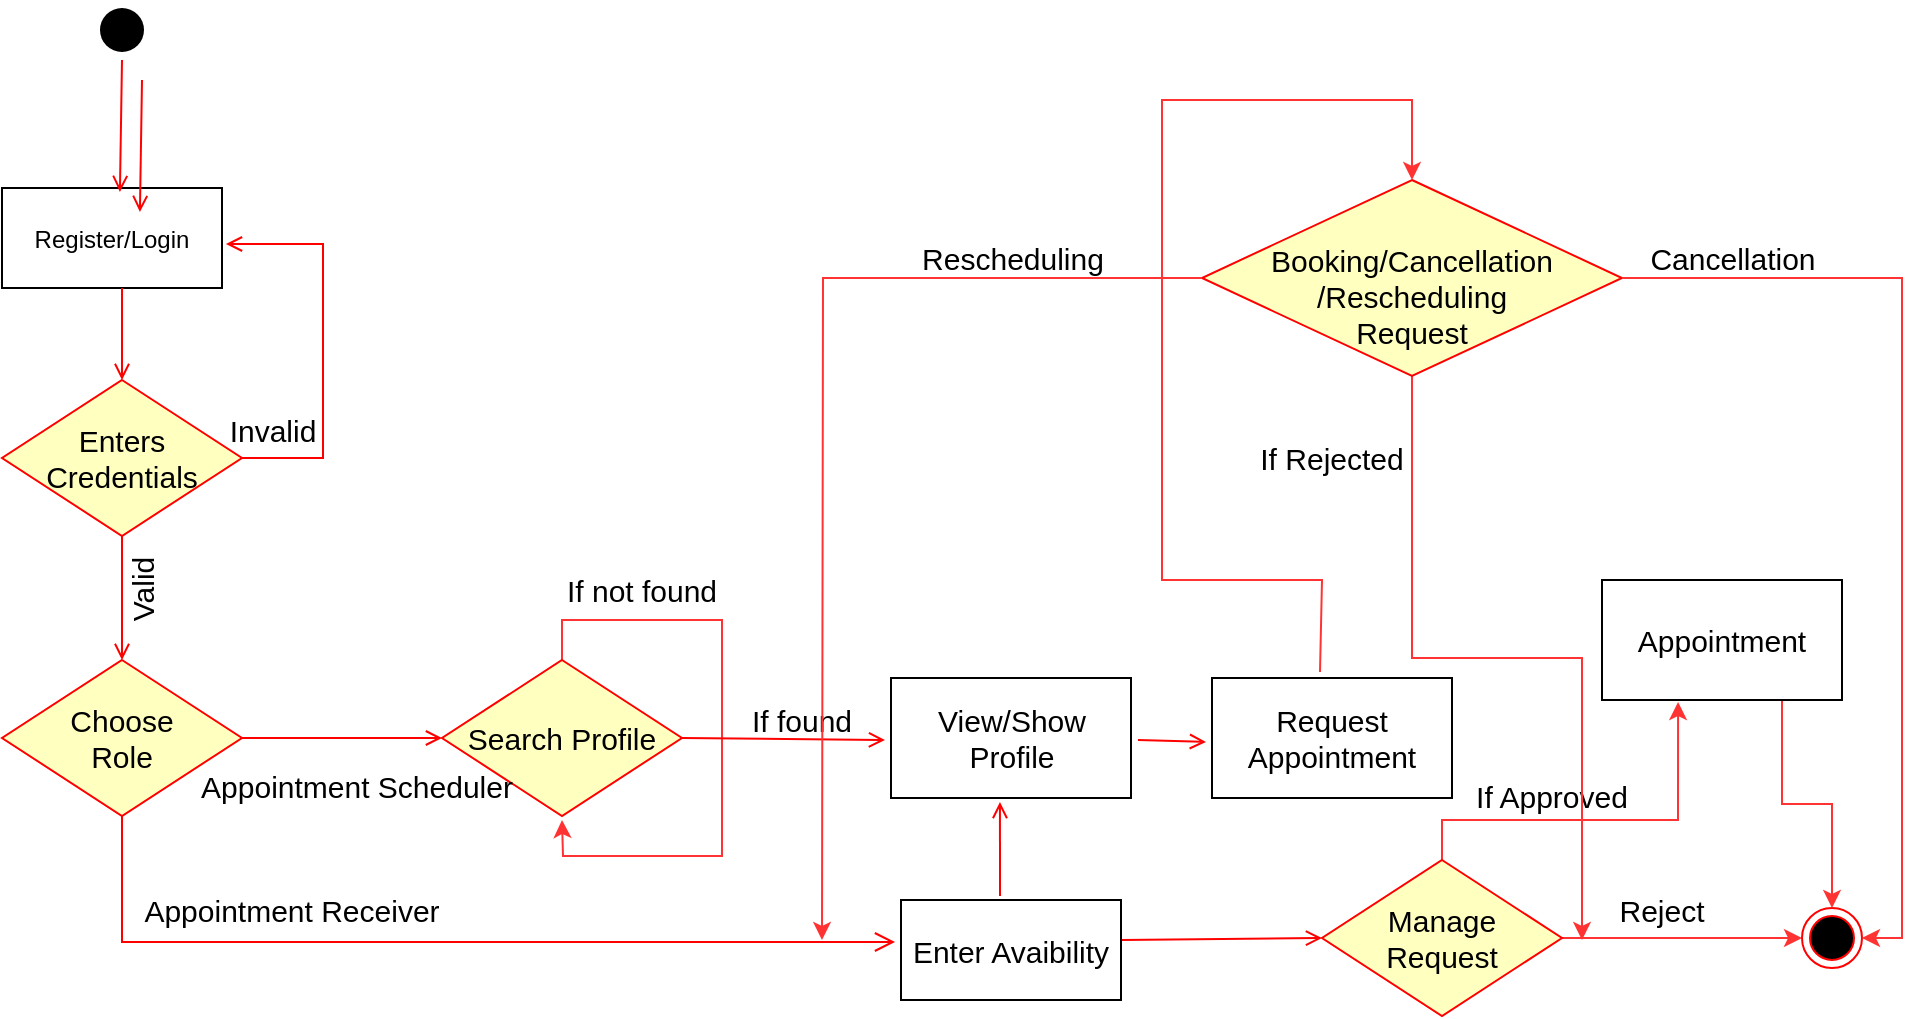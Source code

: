<mxfile version="20.5.3" type="github">
  <diagram name="Page-1" id="e7e014a7-5840-1c2e-5031-d8a46d1fe8dd">
    <mxGraphModel dx="1038" dy="564" grid="1" gridSize="10" guides="1" tooltips="1" connect="1" arrows="1" fold="1" page="1" pageScale="1" pageWidth="1169" pageHeight="826" background="none" math="0" shadow="0">
      <root>
        <mxCell id="0" />
        <mxCell id="1" parent="0" />
        <mxCell id="20" value="" style="endArrow=open;strokeColor=#FF0000;endFill=1;rounded=0;entryX=0.454;entryY=1.033;entryDx=0;entryDy=0;entryPerimeter=0;exitX=0.45;exitY=-0.04;exitDx=0;exitDy=0;exitPerimeter=0;" parent="1" source="10" target="wqFc-xufKlRpDcysINkV-48" edge="1">
          <mxGeometry relative="1" as="geometry">
            <mxPoint x="630" y="450" as="targetPoint" />
            <mxPoint x="630" y="510" as="sourcePoint" />
            <Array as="points" />
          </mxGeometry>
        </mxCell>
        <mxCell id="5" value="" style="ellipse;shape=startState;fillColor=#000000;strokeColor=none;" parent="1" vertex="1">
          <mxGeometry x="185" y="30" width="30" height="30" as="geometry" />
        </mxCell>
        <mxCell id="7" value="Register/Login" style="" parent="1" vertex="1">
          <mxGeometry x="140" y="124" width="110" height="50" as="geometry" />
        </mxCell>
        <mxCell id="9" value="" style="endArrow=open;strokeColor=#FF0000;endFill=1;rounded=0;entryX=0.5;entryY=0;entryDx=0;entryDy=0;" parent="1" target="EQn-mTOoUDCiC8reOYnC-47" edge="1">
          <mxGeometry relative="1" as="geometry">
            <mxPoint x="185" y="212" as="targetPoint" />
            <mxPoint x="200" y="174" as="sourcePoint" />
          </mxGeometry>
        </mxCell>
        <mxCell id="10" value="Enter Avaibility" style="fontSize=15;" parent="1" vertex="1">
          <mxGeometry x="589.5" y="480" width="110" height="50" as="geometry" />
        </mxCell>
        <mxCell id="11" value="" style="endArrow=open;strokeColor=#FF0000;endFill=1;rounded=0;exitX=0.5;exitY=1;exitDx=0;exitDy=0;" parent="1" source="EQn-mTOoUDCiC8reOYnC-47" edge="1">
          <mxGeometry relative="1" as="geometry">
            <mxPoint x="185" y="290" as="sourcePoint" />
            <mxPoint x="200" y="360" as="targetPoint" />
          </mxGeometry>
        </mxCell>
        <mxCell id="12" value="" style="edgeStyle=elbowEdgeStyle;elbow=horizontal;strokeColor=#FF0000;endArrow=open;endFill=1;rounded=0;entryX=1.018;entryY=0.56;entryDx=0;entryDy=0;entryPerimeter=0;" parent="1" source="EQn-mTOoUDCiC8reOYnC-47" target="7" edge="1">
          <mxGeometry width="100" height="100" relative="1" as="geometry">
            <mxPoint x="300" y="260" as="sourcePoint" />
            <mxPoint x="344.5" y="210" as="targetPoint" />
            <Array as="points">
              <mxPoint x="300.5" y="182" />
              <mxPoint x="330.5" y="202" />
              <mxPoint x="280.5" y="155" />
              <mxPoint x="120.5" y="192" />
              <mxPoint x="114.5" y="270" />
            </Array>
          </mxGeometry>
        </mxCell>
        <mxCell id="EQn-mTOoUDCiC8reOYnC-42" value="&lt;font style=&quot;font-size: 15px;&quot;&gt;Invalid&lt;/font&gt;" style="text;html=1;align=center;verticalAlign=middle;resizable=0;points=[];autosize=1;strokeColor=none;fillColor=none;" parent="1" vertex="1">
          <mxGeometry x="240" y="230" width="70" height="30" as="geometry" />
        </mxCell>
        <mxCell id="EQn-mTOoUDCiC8reOYnC-43" value="&lt;font style=&quot;font-size: 15px;&quot;&gt;Valid&lt;/font&gt;" style="text;html=1;align=center;verticalAlign=middle;resizable=0;points=[];autosize=1;strokeColor=none;fillColor=none;horizontal=0;" parent="1" vertex="1">
          <mxGeometry x="180" y="310" width="60" height="30" as="geometry" />
        </mxCell>
        <mxCell id="EQn-mTOoUDCiC8reOYnC-47" value="&lt;div&gt;Enters&lt;/div&gt;&lt;div&gt;Credentials&lt;br&gt;&lt;/div&gt;" style="rhombus;whiteSpace=wrap;html=1;fillColor=#ffffc0;strokeColor=#ff0000;fontSize=15;" parent="1" vertex="1">
          <mxGeometry x="140" y="220" width="120" height="78" as="geometry" />
        </mxCell>
        <mxCell id="26" value="" style="edgeStyle=elbowEdgeStyle;elbow=horizontal;verticalAlign=bottom;endArrow=open;endSize=8;strokeColor=#FF0000;endFill=1;rounded=0;exitX=0.5;exitY=1;exitDx=0;exitDy=0;entryX=-0.027;entryY=0.42;entryDx=0;entryDy=0;entryPerimeter=0;" parent="1" source="wqFc-xufKlRpDcysINkV-42" target="10" edge="1">
          <mxGeometry x="267.5" y="518" as="geometry">
            <mxPoint x="290" y="470" as="targetPoint" />
            <mxPoint x="200" y="505" as="sourcePoint" />
            <Array as="points">
              <mxPoint x="200" y="500" />
            </Array>
          </mxGeometry>
        </mxCell>
        <mxCell id="wqFc-xufKlRpDcysINkV-41" value="" style="endArrow=open;strokeColor=#FF0000;endFill=1;rounded=0;entryX=0.536;entryY=0.04;entryDx=0;entryDy=0;entryPerimeter=0;exitX=0.5;exitY=1;exitDx=0;exitDy=0;" parent="1" source="5" target="7" edge="1">
          <mxGeometry relative="1" as="geometry">
            <mxPoint x="250" y="87" as="targetPoint" />
            <mxPoint x="250" y="34" as="sourcePoint" />
          </mxGeometry>
        </mxCell>
        <mxCell id="wqFc-xufKlRpDcysINkV-42" value="&lt;div&gt;Choose&lt;/div&gt;&lt;div&gt;Role&lt;/div&gt;" style="rhombus;whiteSpace=wrap;html=1;fillColor=#ffffc0;strokeColor=#ff0000;fontSize=15;" parent="1" vertex="1">
          <mxGeometry x="140" y="360" width="120" height="78" as="geometry" />
        </mxCell>
        <mxCell id="wqFc-xufKlRpDcysINkV-44" value="&lt;font style=&quot;font-size: 15px;&quot;&gt;Appointment Receiver&lt;/font&gt;" style="text;html=1;strokeColor=none;fillColor=none;align=center;verticalAlign=middle;whiteSpace=wrap;rounded=0;" parent="1" vertex="1">
          <mxGeometry x="210" y="470" width="150" height="30" as="geometry" />
        </mxCell>
        <mxCell id="wqFc-xufKlRpDcysINkV-61" style="edgeStyle=orthogonalEdgeStyle;rounded=0;orthogonalLoop=1;jettySize=auto;html=1;exitX=0.5;exitY=0;exitDx=0;exitDy=0;fontSize=15;strokeColor=#FF3333;" parent="1" source="wqFc-xufKlRpDcysINkV-46" edge="1">
          <mxGeometry relative="1" as="geometry">
            <mxPoint x="420" y="440" as="targetPoint" />
          </mxGeometry>
        </mxCell>
        <mxCell id="wqFc-xufKlRpDcysINkV-46" value="Search Profile" style="rhombus;whiteSpace=wrap;html=1;fillColor=#ffffc0;strokeColor=#ff0000;fontSize=15;" parent="1" vertex="1">
          <mxGeometry x="360" y="360" width="120" height="78" as="geometry" />
        </mxCell>
        <mxCell id="wqFc-xufKlRpDcysINkV-47" value="" style="endArrow=open;strokeColor=#FF0000;endFill=1;rounded=0;entryX=0;entryY=0.5;entryDx=0;entryDy=0;" parent="1" source="wqFc-xufKlRpDcysINkV-42" target="wqFc-xufKlRpDcysINkV-46" edge="1">
          <mxGeometry relative="1" as="geometry">
            <mxPoint x="210" y="308" as="sourcePoint" />
            <mxPoint x="210" y="370" as="targetPoint" />
          </mxGeometry>
        </mxCell>
        <mxCell id="wqFc-xufKlRpDcysINkV-48" value="View/Show Profile" style="whiteSpace=wrap;html=1;fontSize=15;fillColor=#FFFFFF;strokeColor=#000000;fontColor=rgb(0, 0, 0);" parent="1" vertex="1">
          <mxGeometry x="584.5" y="369" width="120" height="60" as="geometry" />
        </mxCell>
        <mxCell id="wqFc-xufKlRpDcysINkV-50" value="" style="endArrow=open;strokeColor=#FF0000;endFill=1;rounded=0;exitX=1;exitY=0.5;exitDx=0;exitDy=0;entryX=-0.025;entryY=0.517;entryDx=0;entryDy=0;entryPerimeter=0;" parent="1" source="wqFc-xufKlRpDcysINkV-46" target="wqFc-xufKlRpDcysINkV-48" edge="1">
          <mxGeometry relative="1" as="geometry">
            <mxPoint x="270" y="409" as="sourcePoint" />
            <mxPoint x="530" y="400" as="targetPoint" />
          </mxGeometry>
        </mxCell>
        <mxCell id="wqFc-xufKlRpDcysINkV-52" value="Request Appointment" style="whiteSpace=wrap;html=1;fontSize=15;fillColor=#FFFFFF;strokeColor=#000000;fontColor=rgb(0, 0, 0);" parent="1" vertex="1">
          <mxGeometry x="745" y="369" width="120" height="60" as="geometry" />
        </mxCell>
        <mxCell id="wqFc-xufKlRpDcysINkV-54" value="" style="endArrow=open;strokeColor=#FF0000;endFill=1;rounded=0;exitX=1.029;exitY=0.517;exitDx=0;exitDy=0;exitPerimeter=0;entryX=-0.025;entryY=0.533;entryDx=0;entryDy=0;entryPerimeter=0;" parent="1" source="wqFc-xufKlRpDcysINkV-48" target="wqFc-xufKlRpDcysINkV-52" edge="1">
          <mxGeometry relative="1" as="geometry">
            <mxPoint x="419.5" y="409" as="sourcePoint" />
            <mxPoint x="740" y="400" as="targetPoint" />
          </mxGeometry>
        </mxCell>
        <mxCell id="wqFc-xufKlRpDcysINkV-56" value="&lt;font style=&quot;font-size: 15px;&quot;&gt;Appointment Scheduler&lt;br&gt;&lt;/font&gt;" style="text;html=1;strokeColor=none;fillColor=none;align=center;verticalAlign=middle;whiteSpace=wrap;rounded=0;" parent="1" vertex="1">
          <mxGeometry x="230" y="408" width="175" height="30" as="geometry" />
        </mxCell>
        <mxCell id="wqFc-xufKlRpDcysINkV-60" value="If found" style="text;html=1;strokeColor=none;fillColor=none;align=center;verticalAlign=middle;whiteSpace=wrap;rounded=0;fontSize=15;" parent="1" vertex="1">
          <mxGeometry x="510" y="375" width="60" height="30" as="geometry" />
        </mxCell>
        <mxCell id="wqFc-xufKlRpDcysINkV-62" value="If not found" style="text;html=1;strokeColor=none;fillColor=none;align=center;verticalAlign=middle;whiteSpace=wrap;rounded=0;fontSize=15;" parent="1" vertex="1">
          <mxGeometry x="420" y="310" width="80" height="30" as="geometry" />
        </mxCell>
        <mxCell id="wqFc-xufKlRpDcysINkV-71" style="edgeStyle=orthogonalEdgeStyle;rounded=0;orthogonalLoop=1;jettySize=auto;html=1;exitX=1;exitY=0.5;exitDx=0;exitDy=0;strokeColor=#FF3333;fontSize=15;" parent="1" source="wqFc-xufKlRpDcysINkV-67" target="wqFc-xufKlRpDcysINkV-72" edge="1">
          <mxGeometry relative="1" as="geometry">
            <mxPoint x="1020" y="499" as="targetPoint" />
          </mxGeometry>
        </mxCell>
        <mxCell id="wqFc-xufKlRpDcysINkV-74" style="edgeStyle=orthogonalEdgeStyle;rounded=0;orthogonalLoop=1;jettySize=auto;html=1;exitX=0.5;exitY=0;exitDx=0;exitDy=0;strokeColor=#FF3333;fontSize=15;entryX=0.317;entryY=1.017;entryDx=0;entryDy=0;entryPerimeter=0;" parent="1" source="wqFc-xufKlRpDcysINkV-67" target="wqFc-xufKlRpDcysINkV-75" edge="1">
          <mxGeometry relative="1" as="geometry">
            <mxPoint x="980" y="400" as="targetPoint" />
            <Array as="points">
              <mxPoint x="860" y="440" />
              <mxPoint x="978" y="440" />
            </Array>
          </mxGeometry>
        </mxCell>
        <mxCell id="wqFc-xufKlRpDcysINkV-67" value="&lt;div&gt;Manage&lt;/div&gt;&lt;div&gt;Request&lt;/div&gt;" style="rhombus;whiteSpace=wrap;html=1;fillColor=#ffffc0;strokeColor=#ff0000;fontSize=15;" parent="1" vertex="1">
          <mxGeometry x="800" y="460" width="120" height="78" as="geometry" />
        </mxCell>
        <mxCell id="wqFc-xufKlRpDcysINkV-69" value="" style="endArrow=open;strokeColor=#FF0000;endFill=1;rounded=0;entryX=0;entryY=0.5;entryDx=0;entryDy=0;" parent="1" target="wqFc-xufKlRpDcysINkV-67" edge="1">
          <mxGeometry relative="1" as="geometry">
            <mxPoint x="970" y="423" as="targetPoint" />
            <mxPoint x="700" y="500" as="sourcePoint" />
            <Array as="points" />
          </mxGeometry>
        </mxCell>
        <mxCell id="wqFc-xufKlRpDcysINkV-72" value="" style="ellipse;html=1;shape=endState;fillColor=#000000;strokeColor=#ff0000;fontSize=15;" parent="1" vertex="1">
          <mxGeometry x="1040" y="484" width="30" height="30" as="geometry" />
        </mxCell>
        <mxCell id="wqFc-xufKlRpDcysINkV-73" value="Reject" style="text;html=1;strokeColor=none;fillColor=none;align=center;verticalAlign=middle;whiteSpace=wrap;rounded=0;fontSize=15;" parent="1" vertex="1">
          <mxGeometry x="940" y="470" width="60" height="30" as="geometry" />
        </mxCell>
        <mxCell id="l8tm89vybage7H3w3g5B-28" value="" style="edgeStyle=orthogonalEdgeStyle;rounded=0;orthogonalLoop=1;jettySize=auto;html=1;strokeColor=#FF3333;entryX=0.5;entryY=0;entryDx=0;entryDy=0;exitX=0.75;exitY=1;exitDx=0;exitDy=0;" edge="1" parent="1" source="wqFc-xufKlRpDcysINkV-75" target="wqFc-xufKlRpDcysINkV-72">
          <mxGeometry relative="1" as="geometry" />
        </mxCell>
        <mxCell id="wqFc-xufKlRpDcysINkV-75" value="Appointment" style="whiteSpace=wrap;html=1;fontSize=15;fillColor=#FFFFFF;strokeColor=#000000;fontColor=rgb(0, 0, 0);" parent="1" vertex="1">
          <mxGeometry x="940" y="320" width="120" height="60" as="geometry" />
        </mxCell>
        <mxCell id="wqFc-xufKlRpDcysINkV-77" value="If Approved" style="text;html=1;strokeColor=none;fillColor=none;align=center;verticalAlign=middle;whiteSpace=wrap;rounded=0;fontSize=15;" parent="1" vertex="1">
          <mxGeometry x="870" y="413" width="90" height="30" as="geometry" />
        </mxCell>
        <mxCell id="wqFc-xufKlRpDcysINkV-82" style="edgeStyle=orthogonalEdgeStyle;rounded=0;orthogonalLoop=1;jettySize=auto;html=1;exitX=0.5;exitY=1;exitDx=0;exitDy=0;strokeColor=#FF3333;fontSize=15;" parent="1" source="wqFc-xufKlRpDcysINkV-81" edge="1">
          <mxGeometry relative="1" as="geometry">
            <mxPoint x="930" y="500" as="targetPoint" />
            <Array as="points">
              <mxPoint x="845" y="359" />
              <mxPoint x="930" y="359" />
            </Array>
          </mxGeometry>
        </mxCell>
        <mxCell id="wqFc-xufKlRpDcysINkV-81" value="&lt;div&gt;&lt;br&gt;&lt;/div&gt;&lt;div&gt;Booking/Cancellation&lt;/div&gt;&lt;div&gt;/Rescheduling&lt;/div&gt;&lt;div&gt;Request&lt;br&gt;&lt;/div&gt;" style="rhombus;whiteSpace=wrap;html=1;fillColor=#ffffc0;strokeColor=#ff0000;fontSize=15;" parent="1" vertex="1">
          <mxGeometry x="740" y="120" width="210" height="98" as="geometry" />
        </mxCell>
        <mxCell id="wqFc-xufKlRpDcysINkV-84" value="If Rejected" style="text;html=1;strokeColor=none;fillColor=none;align=center;verticalAlign=middle;whiteSpace=wrap;rounded=0;fontSize=15;" parent="1" vertex="1">
          <mxGeometry x="760" y="244" width="90" height="30" as="geometry" />
        </mxCell>
        <mxCell id="wqFc-xufKlRpDcysINkV-89" style="edgeStyle=orthogonalEdgeStyle;rounded=0;orthogonalLoop=1;jettySize=auto;html=1;exitX=0;exitY=0.5;exitDx=0;exitDy=0;fontSize=15;strokeColor=#FF3333;" parent="1" source="wqFc-xufKlRpDcysINkV-81" edge="1">
          <mxGeometry relative="1" as="geometry">
            <mxPoint x="550" y="500" as="targetPoint" />
            <mxPoint x="430" y="370" as="sourcePoint" />
          </mxGeometry>
        </mxCell>
        <mxCell id="wqFc-xufKlRpDcysINkV-90" value="Rescheduling" style="text;html=1;align=center;verticalAlign=middle;resizable=0;points=[];autosize=1;strokeColor=none;fillColor=none;fontSize=15;" parent="1" vertex="1">
          <mxGeometry x="589.5" y="144" width="110" height="30" as="geometry" />
        </mxCell>
        <mxCell id="wqFc-xufKlRpDcysINkV-91" style="edgeStyle=orthogonalEdgeStyle;rounded=0;orthogonalLoop=1;jettySize=auto;html=1;exitX=1;exitY=0.5;exitDx=0;exitDy=0;fontSize=15;strokeColor=#FF3333;entryX=1;entryY=0.5;entryDx=0;entryDy=0;" parent="1" source="wqFc-xufKlRpDcysINkV-81" target="wqFc-xufKlRpDcysINkV-72" edge="1">
          <mxGeometry relative="1" as="geometry">
            <mxPoint x="1090" y="500" as="targetPoint" />
            <mxPoint x="1300" y="164" as="sourcePoint" />
          </mxGeometry>
        </mxCell>
        <mxCell id="wqFc-xufKlRpDcysINkV-94" value="Cancellation" style="text;html=1;align=center;verticalAlign=middle;resizable=0;points=[];autosize=1;strokeColor=none;fillColor=none;fontSize=15;" parent="1" vertex="1">
          <mxGeometry x="950" y="144" width="110" height="30" as="geometry" />
        </mxCell>
        <mxCell id="l8tm89vybage7H3w3g5B-26" value="" style="endArrow=open;strokeColor=#FF0000;endFill=1;rounded=0;entryX=0.536;entryY=0.04;entryDx=0;entryDy=0;entryPerimeter=0;exitX=0.5;exitY=1;exitDx=0;exitDy=0;" edge="1" parent="1">
          <mxGeometry relative="1" as="geometry">
            <mxPoint x="208.96" y="136" as="targetPoint" />
            <mxPoint x="210" y="70" as="sourcePoint" />
          </mxGeometry>
        </mxCell>
        <mxCell id="l8tm89vybage7H3w3g5B-34" value="" style="endArrow=classic;html=1;rounded=0;strokeColor=#FF3333;exitX=0.45;exitY=-0.05;exitDx=0;exitDy=0;entryX=0.5;entryY=0;entryDx=0;entryDy=0;exitPerimeter=0;" edge="1" parent="1" source="wqFc-xufKlRpDcysINkV-52" target="wqFc-xufKlRpDcysINkV-81">
          <mxGeometry width="50" height="50" relative="1" as="geometry">
            <mxPoint x="580" y="280" as="sourcePoint" />
            <mxPoint x="840" y="80" as="targetPoint" />
            <Array as="points">
              <mxPoint x="800" y="320" />
              <mxPoint x="720" y="320" />
              <mxPoint x="720" y="80" />
              <mxPoint x="845" y="80" />
            </Array>
          </mxGeometry>
        </mxCell>
      </root>
    </mxGraphModel>
  </diagram>
</mxfile>
